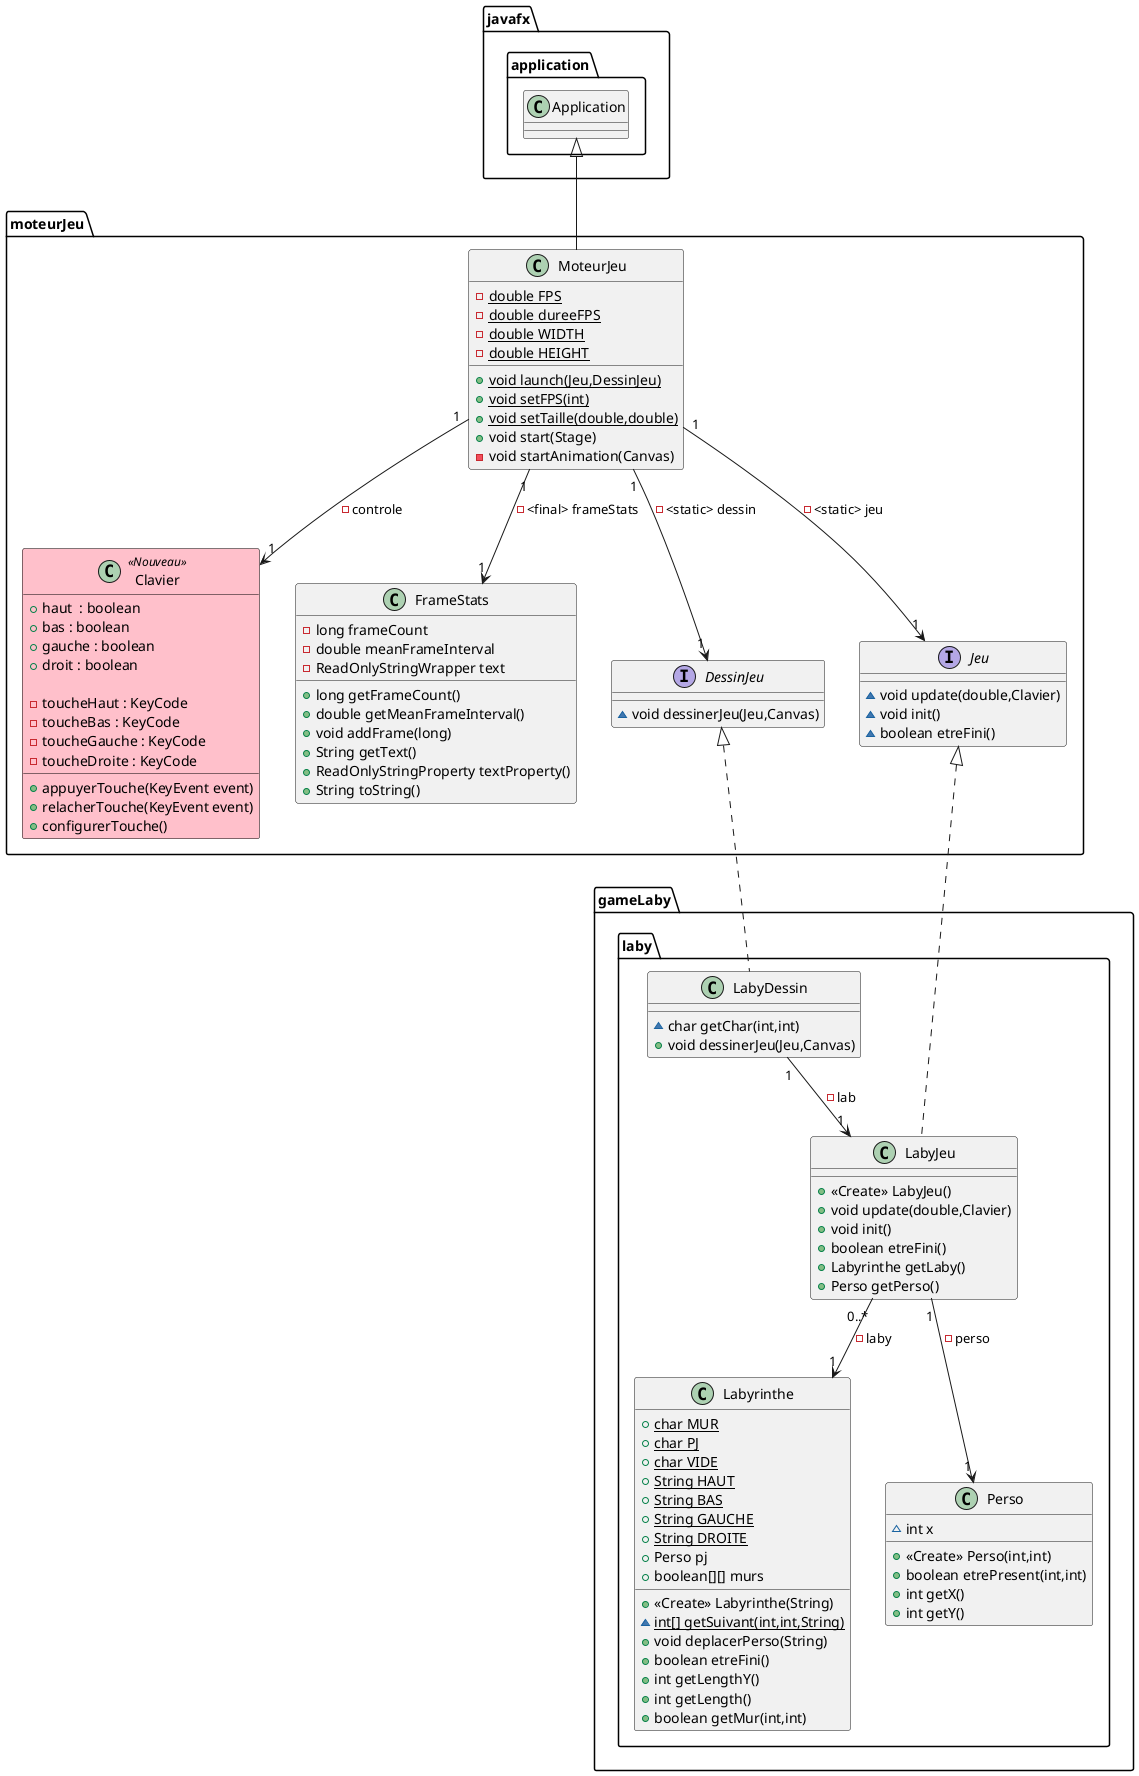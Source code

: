 @startuml

skinparam class{
  BackgroundColor<<Nouveau>> Pink
  BorderColor<<Nouveau>> Black
}

class moteurJeu.Clavier<<Nouveau>>
{
    + haut  : boolean
    + bas : boolean
    + gauche : boolean
    + droit : boolean

    - toucheHaut : KeyCode
    - toucheBas : KeyCode
    - toucheGauche : KeyCode
    - toucheDroite : KeyCode

    + appuyerTouche(KeyEvent event)
    + relacherTouche(KeyEvent event)
    + configurerTouche()
}

class moteurJeu.FrameStats {
- long frameCount
- double meanFrameInterval
- ReadOnlyStringWrapper text
+ long getFrameCount()
+ double getMeanFrameInterval()
+ void addFrame(long)
+ String getText()
+ ReadOnlyStringProperty textProperty()
+ String toString()
}
class gameLaby.laby.Labyrinthe {
+ {static} char MUR
+ {static} char PJ
+ {static} char VIDE
+ {static} String HAUT
+ {static} String BAS
+ {static} String GAUCHE
+ {static} String DROITE
+ Perso pj
+ boolean[][] murs
+ <<Create>> Labyrinthe(String)
~ {static} int[] getSuivant(int,int,String)
+ void deplacerPerso(String)
+ boolean etreFini()
+ int getLengthY()
+ int getLength()
+ boolean getMur(int,int)
}
interface moteurJeu.DessinJeu {
~ void dessinerJeu(Jeu,Canvas)
}
class gameLaby.laby.LabyDessin {
~ char getChar(int,int)
+ void dessinerJeu(Jeu,Canvas)
}

class gameLaby.laby.LabyJeu {
+ <<Create>> LabyJeu()
+ void update(double,Clavier)
+ void init()
+ boolean etreFini()
+ Labyrinthe getLaby()
+ Perso getPerso()
}
interface moteurJeu.Jeu {
~ void update(double,Clavier)
~ void init()
~ boolean etreFini()
}

class gameLaby.laby.Perso {
~ int x
+ <<Create>> Perso(int,int)
+ boolean etrePresent(int,int)
+ int getX()
+ int getY()
}

class moteurJeu.MoteurJeu {
- {static} double FPS
- {static} double dureeFPS
- {static} double WIDTH
- {static} double HEIGHT
+ {static} void launch(Jeu,DessinJeu)
+ {static} void setFPS(int)
+ {static} void setTaille(double,double)
+ void start(Stage)
- void startAnimation(Canvas)
}


moteurJeu.DessinJeu <|.. gameLaby.laby.LabyDessin
moteurJeu.Jeu <|.. gameLaby.laby.LabyJeu
javafx.application.Application <|-- moteurJeu.MoteurJeu
moteurJeu.MoteurJeu "1" --> "1" moteurJeu.Clavier : - controle
moteurJeu.MoteurJeu "1" --> "1" moteurJeu.Jeu : - <static> jeu
moteurJeu.MoteurJeu "1" --> "1" moteurJeu.DessinJeu : - <static> dessin
moteurJeu.MoteurJeu "1" --> "1" moteurJeu.FrameStats : - <final> frameStats
gameLaby.laby.LabyJeu "0..*" --> "1" gameLaby.laby.Labyrinthe : - laby
gameLaby.laby.LabyJeu "1" --> "1" gameLaby.laby.Perso : - perso
gameLaby.laby.LabyDessin "1" --> "1" gameLaby.laby.LabyJeu : - lab

@enduml